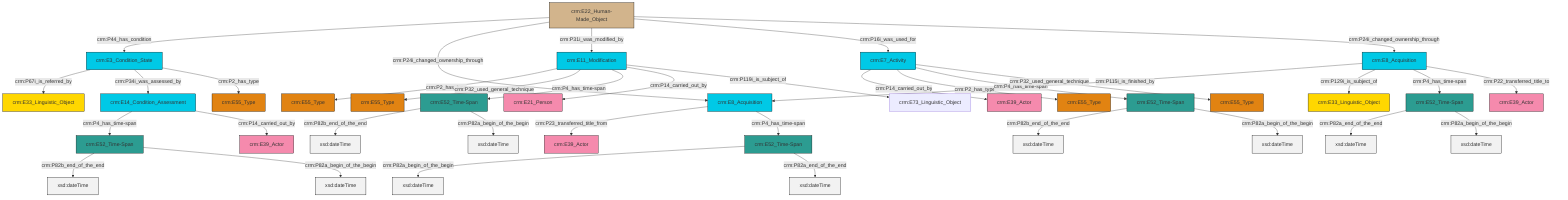 graph TD
classDef Literal fill:#f2f2f2,stroke:#000000;
classDef CRM_Entity fill:#FFFFFF,stroke:#000000;
classDef Temporal_Entity fill:#00C9E6, stroke:#000000;
classDef Type fill:#E18312, stroke:#000000;
classDef Time-Span fill:#2C9C91, stroke:#000000;
classDef Appellation fill:#FFEB7F, stroke:#000000;
classDef Place fill:#008836, stroke:#000000;
classDef Persistent_Item fill:#B266B2, stroke:#000000;
classDef Conceptual_Object fill:#FFD700, stroke:#000000;
classDef Physical_Thing fill:#D2B48C, stroke:#000000;
classDef Actor fill:#f58aad, stroke:#000000;
classDef PC_Classes fill:#4ce600, stroke:#000000;
classDef Multi fill:#cccccc,stroke:#000000;

0["crm:E8_Acquisition"]:::Temporal_Entity -->|crm:P115i_is_finished_by| 1["crm:E8_Acquisition"]:::Temporal_Entity
0["crm:E8_Acquisition"]:::Temporal_Entity -->|crm:P129i_is_subject_of| 4["crm:E33_Linguistic_Object"]:::Conceptual_Object
5["crm:E14_Condition_Assessment"]:::Temporal_Entity -->|crm:P4_has_time-span| 6["crm:E52_Time-Span"]:::Time-Span
7["crm:E52_Time-Span"]:::Time-Span -->|crm:P82b_end_of_the_end| 8[xsd:dateTime]:::Literal
9["crm:E3_Condition_State"]:::Temporal_Entity -->|crm:P67i_is_referred_by| 10["crm:E33_Linguistic_Object"]:::Conceptual_Object
11["crm:E52_Time-Span"]:::Time-Span -->|crm:P82a_begin_of_the_begin| 12[xsd:dateTime]:::Literal
13["crm:E22_Human-Made_Object"]:::Physical_Thing -->|crm:P44_has_condition| 9["crm:E3_Condition_State"]:::Temporal_Entity
14["crm:E52_Time-Span"]:::Time-Span -->|crm:P82a_end_of_the_end| 15[xsd:dateTime]:::Literal
19["crm:E11_Modification"]:::Temporal_Entity -->|crm:P2_has_type| 20["crm:E55_Type"]:::Type
1["crm:E8_Acquisition"]:::Temporal_Entity -->|crm:P23_transferred_title_from| 24["crm:E39_Actor"]:::Actor
6["crm:E52_Time-Span"]:::Time-Span -->|crm:P82b_end_of_the_end| 29[xsd:dateTime]:::Literal
6["crm:E52_Time-Span"]:::Time-Span -->|crm:P82a_begin_of_the_begin| 30[xsd:dateTime]:::Literal
13["crm:E22_Human-Made_Object"]:::Physical_Thing -->|crm:P24i_changed_ownership_through| 1["crm:E8_Acquisition"]:::Temporal_Entity
7["crm:E52_Time-Span"]:::Time-Span -->|crm:P82a_begin_of_the_begin| 33[xsd:dateTime]:::Literal
19["crm:E11_Modification"]:::Temporal_Entity -->|crm:P32_used_general_technique| 34["crm:E55_Type"]:::Type
19["crm:E11_Modification"]:::Temporal_Entity -->|crm:P4_has_time-span| 21["crm:E52_Time-Span"]:::Time-Span
36["crm:E7_Activity"]:::Temporal_Entity -->|crm:P14_carried_out_by| 16["crm:E39_Actor"]:::Actor
36["crm:E7_Activity"]:::Temporal_Entity -->|crm:P2_has_type| 38["crm:E55_Type"]:::Type
14["crm:E52_Time-Span"]:::Time-Span -->|crm:P82a_begin_of_the_begin| 48[xsd:dateTime]:::Literal
36["crm:E7_Activity"]:::Temporal_Entity -->|crm:P4_has_time-span| 7["crm:E52_Time-Span"]:::Time-Span
19["crm:E11_Modification"]:::Temporal_Entity -->|crm:P14_carried_out_by| 49["crm:E21_Person"]:::Actor
19["crm:E11_Modification"]:::Temporal_Entity -->|crm:P119i_is_subject_of| 50["crm:E73_Linguistic_Object"]:::Default
5["crm:E14_Condition_Assessment"]:::Temporal_Entity -->|crm:P14_carried_out_by| 31["crm:E39_Actor"]:::Actor
21["crm:E52_Time-Span"]:::Time-Span -->|crm:P82b_end_of_the_end| 52[xsd:dateTime]:::Literal
0["crm:E8_Acquisition"]:::Temporal_Entity -->|crm:P4_has_time-span| 14["crm:E52_Time-Span"]:::Time-Span
1["crm:E8_Acquisition"]:::Temporal_Entity -->|crm:P4_has_time-span| 11["crm:E52_Time-Span"]:::Time-Span
11["crm:E52_Time-Span"]:::Time-Span -->|crm:P82a_end_of_the_end| 55[xsd:dateTime]:::Literal
36["crm:E7_Activity"]:::Temporal_Entity -->|crm:P32_used_general_technique| 39["crm:E55_Type"]:::Type
0["crm:E8_Acquisition"]:::Temporal_Entity -->|crm:P22_transferred_title_to| 46["crm:E39_Actor"]:::Actor
21["crm:E52_Time-Span"]:::Time-Span -->|crm:P82a_begin_of_the_begin| 57[xsd:dateTime]:::Literal
9["crm:E3_Condition_State"]:::Temporal_Entity -->|crm:P34i_was_assessed_by| 5["crm:E14_Condition_Assessment"]:::Temporal_Entity
13["crm:E22_Human-Made_Object"]:::Physical_Thing -->|crm:P31i_was_modified_by| 19["crm:E11_Modification"]:::Temporal_Entity
13["crm:E22_Human-Made_Object"]:::Physical_Thing -->|crm:P16i_was_used_for| 36["crm:E7_Activity"]:::Temporal_Entity
13["crm:E22_Human-Made_Object"]:::Physical_Thing -->|crm:P24i_changed_ownership_through| 0["crm:E8_Acquisition"]:::Temporal_Entity
9["crm:E3_Condition_State"]:::Temporal_Entity -->|crm:P2_has_type| 2["crm:E55_Type"]:::Type